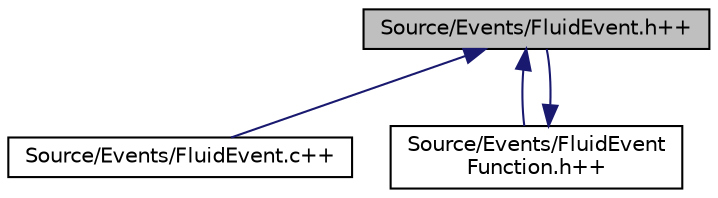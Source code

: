 digraph "Source/Events/FluidEvent.h++"
{
 // LATEX_PDF_SIZE
  edge [fontname="Helvetica",fontsize="10",labelfontname="Helvetica",labelfontsize="10"];
  node [fontname="Helvetica",fontsize="10",shape=record];
  Node1 [label="Source/Events/FluidEvent.h++",height=0.2,width=0.4,color="black", fillcolor="grey75", style="filled", fontcolor="black",tooltip="Event System for FluidEngine."];
  Node1 -> Node2 [dir="back",color="midnightblue",fontsize="10",style="solid",fontname="Helvetica"];
  Node2 [label="Source/Events/FluidEvent.c++",height=0.2,width=0.4,color="black", fillcolor="white", style="filled",URL="$FluidEvent_8c_09_09.html",tooltip="Implements FluidEvent.h++."];
  Node1 -> Node3 [dir="back",color="midnightblue",fontsize="10",style="solid",fontname="Helvetica"];
  Node3 [label="Source/Events/FluidEvent\lFunction.h++",height=0.2,width=0.4,color="black", fillcolor="white", style="filled",URL="$FluidEventFunction_8h_09_09.html",tooltip="Function objects specialized for use in events for FluidEngine."];
  Node3 -> Node1 [dir="back",color="midnightblue",fontsize="10",style="solid",fontname="Helvetica"];
}
